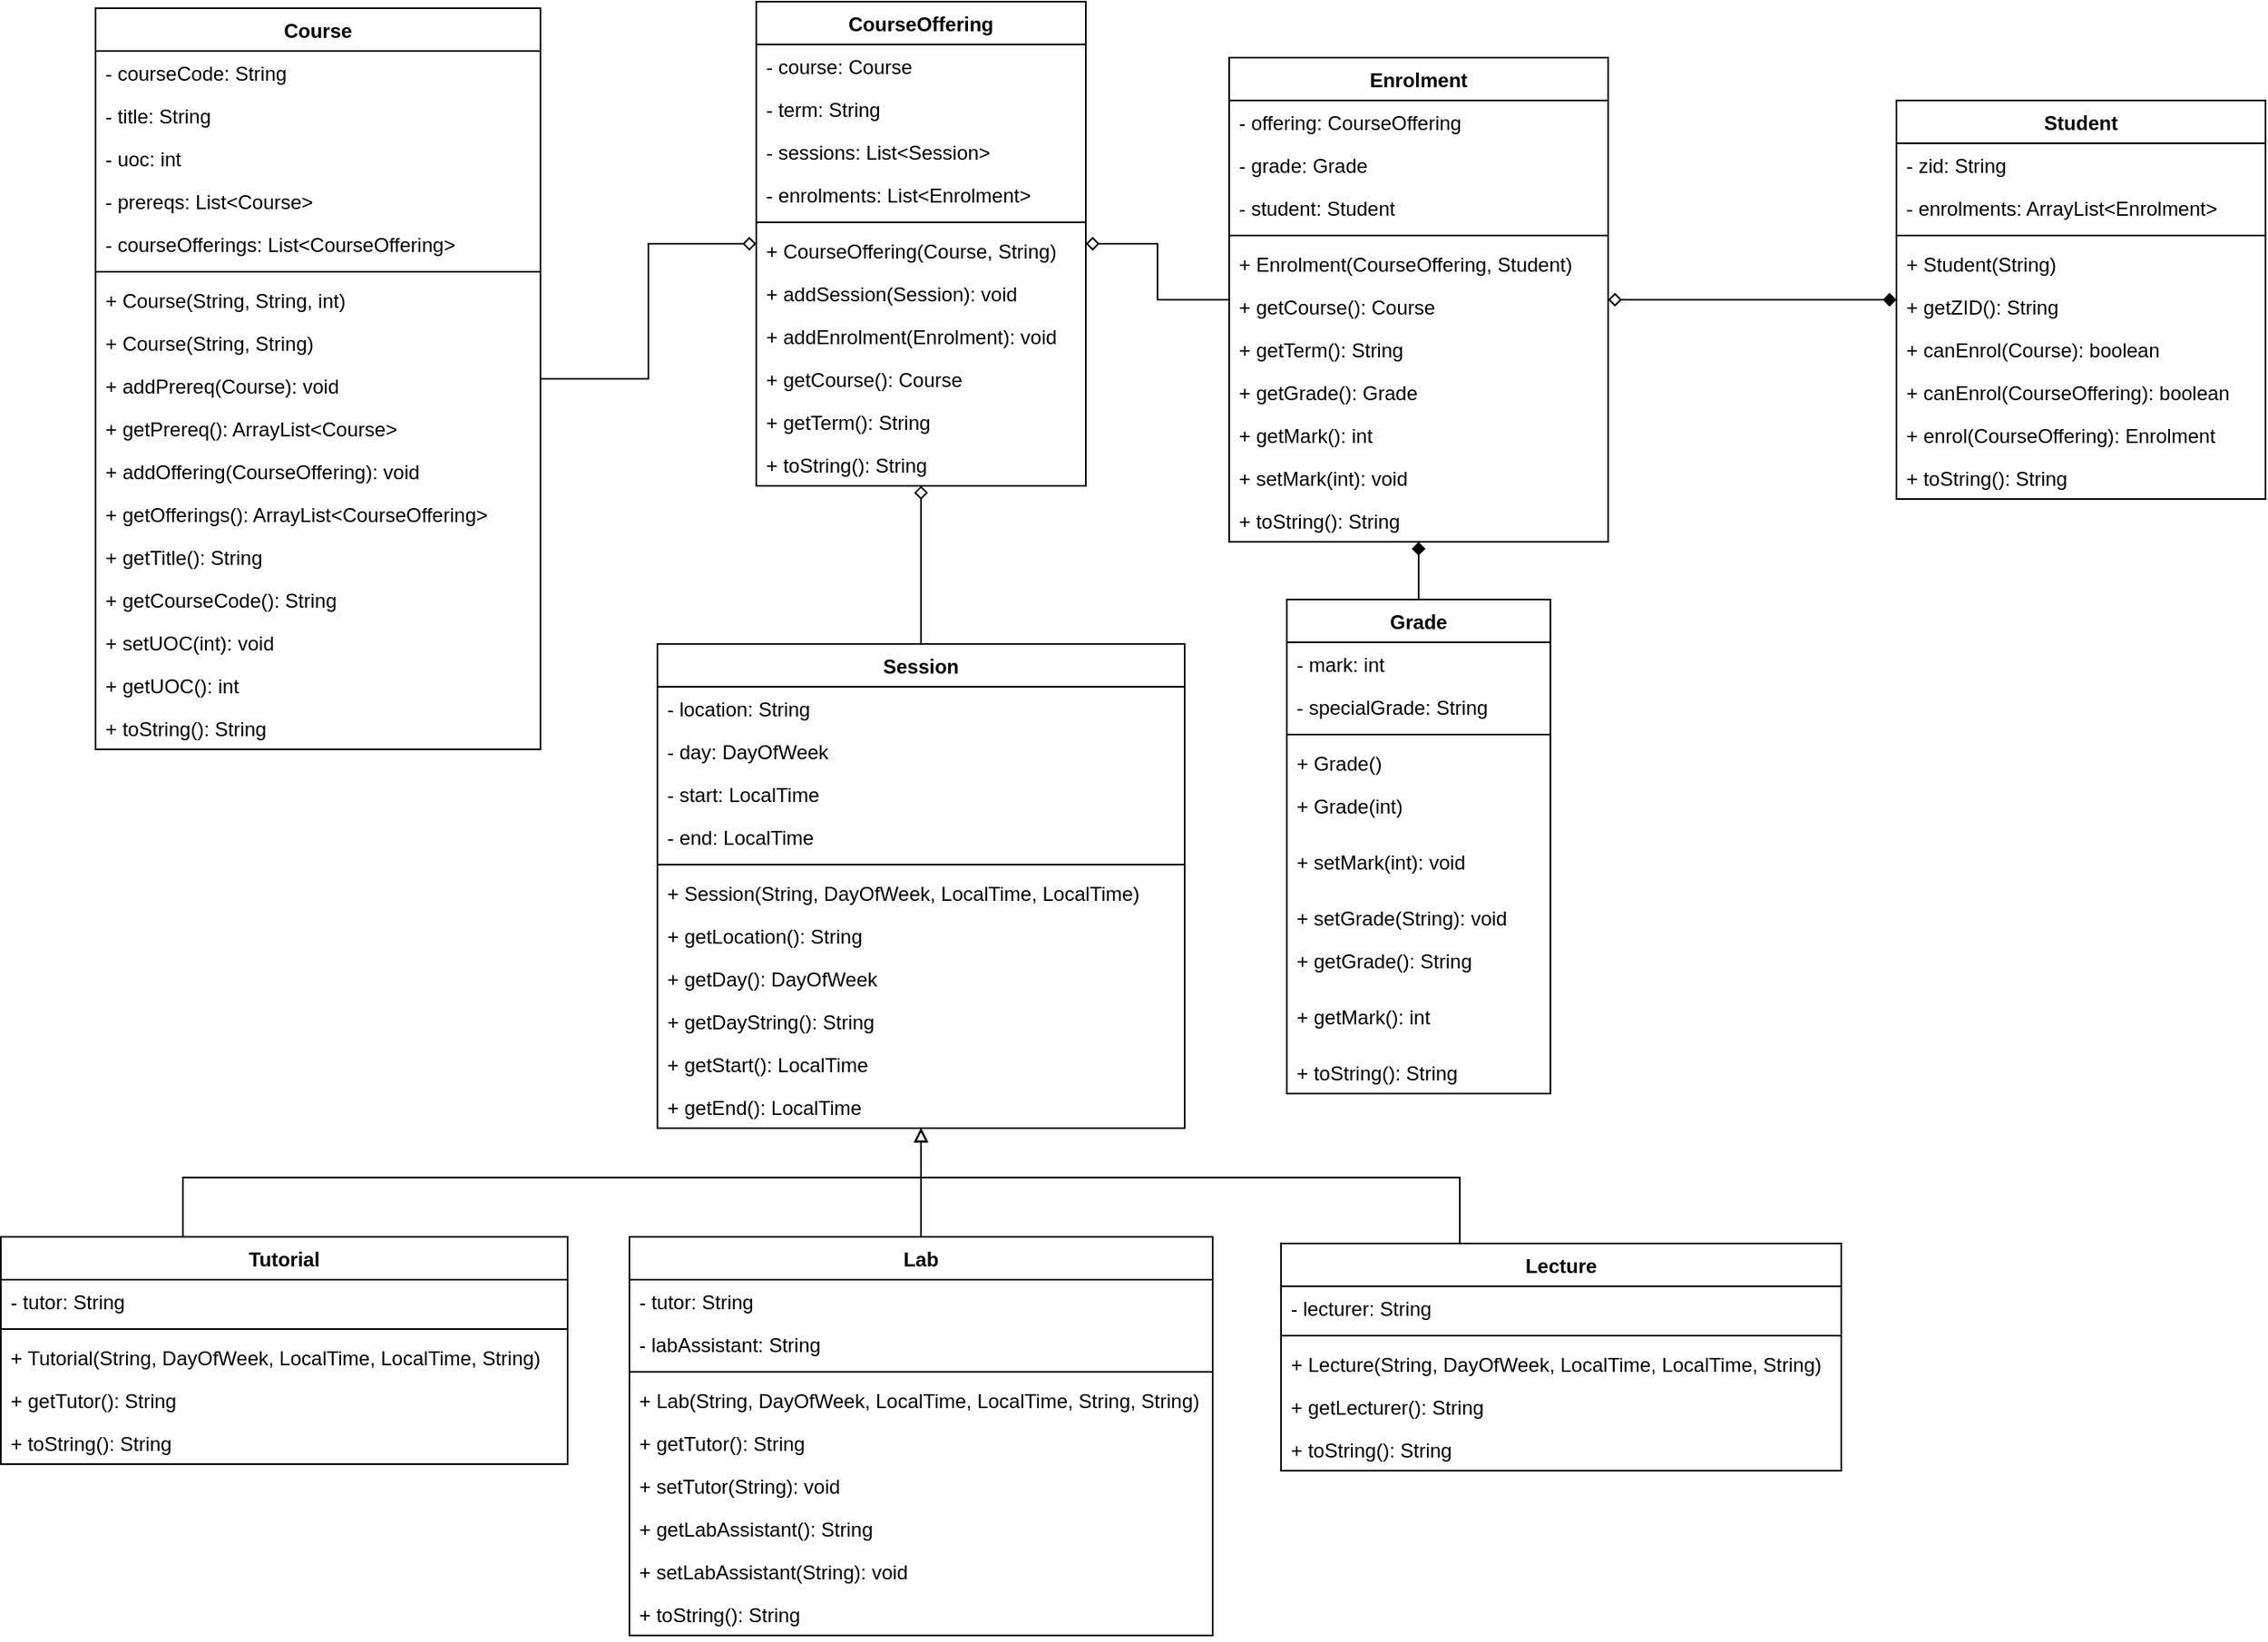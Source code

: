 <mxfile version="11.3.0" type="device" pages="1"><diagram id="wesrkCjV7UZdFA3AMeL6" name="Page-1"><mxGraphModel dx="2005" dy="566" grid="1" gridSize="10" guides="1" tooltips="1" connect="1" arrows="1" fold="1" page="1" pageScale="1" pageWidth="827" pageHeight="1169" math="0" shadow="0"><root><mxCell id="0"/><mxCell id="1" parent="0"/><mxCell id="UGr1rltm4yMdFOmD0yWb-163" style="edgeStyle=orthogonalEdgeStyle;rounded=0;orthogonalLoop=1;jettySize=auto;html=1;startArrow=none;startFill=0;endArrow=diamond;endFill=0;" edge="1" parent="1" source="UGr1rltm4yMdFOmD0yWb-1" target="UGr1rltm4yMdFOmD0yWb-5"><mxGeometry relative="1" as="geometry"/></mxCell><mxCell id="UGr1rltm4yMdFOmD0yWb-1" value="Course" style="swimlane;fontStyle=1;align=center;verticalAlign=top;childLayout=stackLayout;horizontal=1;startSize=26;horizontalStack=0;resizeParent=1;resizeParentMax=0;resizeLast=0;collapsible=1;marginBottom=0;" vertex="1" parent="1"><mxGeometry x="-1" y="40" width="270" height="450" as="geometry"/></mxCell><mxCell id="UGr1rltm4yMdFOmD0yWb-2" value="- courseCode: String" style="text;strokeColor=none;fillColor=none;align=left;verticalAlign=top;spacingLeft=4;spacingRight=4;overflow=hidden;rotatable=0;points=[[0,0.5],[1,0.5]];portConstraint=eastwest;" vertex="1" parent="UGr1rltm4yMdFOmD0yWb-1"><mxGeometry y="26" width="270" height="26" as="geometry"/></mxCell><mxCell id="UGr1rltm4yMdFOmD0yWb-49" value="- title: String" style="text;strokeColor=none;fillColor=none;align=left;verticalAlign=top;spacingLeft=4;spacingRight=4;overflow=hidden;rotatable=0;points=[[0,0.5],[1,0.5]];portConstraint=eastwest;" vertex="1" parent="UGr1rltm4yMdFOmD0yWb-1"><mxGeometry y="52" width="270" height="26" as="geometry"/></mxCell><mxCell id="UGr1rltm4yMdFOmD0yWb-48" value="- uoc: int" style="text;strokeColor=none;fillColor=none;align=left;verticalAlign=top;spacingLeft=4;spacingRight=4;overflow=hidden;rotatable=0;points=[[0,0.5],[1,0.5]];portConstraint=eastwest;" vertex="1" parent="UGr1rltm4yMdFOmD0yWb-1"><mxGeometry y="78" width="270" height="26" as="geometry"/></mxCell><mxCell id="UGr1rltm4yMdFOmD0yWb-45" value="- prereqs: List&lt;Course&gt;" style="text;strokeColor=none;fillColor=none;align=left;verticalAlign=top;spacingLeft=4;spacingRight=4;overflow=hidden;rotatable=0;points=[[0,0.5],[1,0.5]];portConstraint=eastwest;" vertex="1" parent="UGr1rltm4yMdFOmD0yWb-1"><mxGeometry y="104" width="270" height="26" as="geometry"/></mxCell><mxCell id="UGr1rltm4yMdFOmD0yWb-47" value="- courseOfferings: List&lt;CourseOffering&gt;" style="text;strokeColor=none;fillColor=none;align=left;verticalAlign=top;spacingLeft=4;spacingRight=4;overflow=hidden;rotatable=0;points=[[0,0.5],[1,0.5]];portConstraint=eastwest;" vertex="1" parent="UGr1rltm4yMdFOmD0yWb-1"><mxGeometry y="130" width="270" height="26" as="geometry"/></mxCell><mxCell id="UGr1rltm4yMdFOmD0yWb-3" value="" style="line;strokeWidth=1;fillColor=none;align=left;verticalAlign=middle;spacingTop=-1;spacingLeft=3;spacingRight=3;rotatable=0;labelPosition=right;points=[];portConstraint=eastwest;" vertex="1" parent="UGr1rltm4yMdFOmD0yWb-1"><mxGeometry y="156" width="270" height="8" as="geometry"/></mxCell><mxCell id="UGr1rltm4yMdFOmD0yWb-51" value="+ Course(String, String, int)" style="text;strokeColor=none;fillColor=none;align=left;verticalAlign=top;spacingLeft=4;spacingRight=4;overflow=hidden;rotatable=0;points=[[0,0.5],[1,0.5]];portConstraint=eastwest;" vertex="1" parent="UGr1rltm4yMdFOmD0yWb-1"><mxGeometry y="164" width="270" height="26" as="geometry"/></mxCell><mxCell id="UGr1rltm4yMdFOmD0yWb-94" value="+ Course(String, String)" style="text;strokeColor=none;fillColor=none;align=left;verticalAlign=top;spacingLeft=4;spacingRight=4;overflow=hidden;rotatable=0;points=[[0,0.5],[1,0.5]];portConstraint=eastwest;" vertex="1" parent="UGr1rltm4yMdFOmD0yWb-1"><mxGeometry y="190" width="270" height="26" as="geometry"/></mxCell><mxCell id="UGr1rltm4yMdFOmD0yWb-59" value="+ addPrereq(Course): void" style="text;strokeColor=none;fillColor=none;align=left;verticalAlign=top;spacingLeft=4;spacingRight=4;overflow=hidden;rotatable=0;points=[[0,0.5],[1,0.5]];portConstraint=eastwest;" vertex="1" parent="UGr1rltm4yMdFOmD0yWb-1"><mxGeometry y="216" width="270" height="26" as="geometry"/></mxCell><mxCell id="UGr1rltm4yMdFOmD0yWb-58" value="+ getPrereq(): ArrayList&lt;Course&gt;" style="text;strokeColor=none;fillColor=none;align=left;verticalAlign=top;spacingLeft=4;spacingRight=4;overflow=hidden;rotatable=0;points=[[0,0.5],[1,0.5]];portConstraint=eastwest;" vertex="1" parent="UGr1rltm4yMdFOmD0yWb-1"><mxGeometry y="242" width="270" height="26" as="geometry"/></mxCell><mxCell id="UGr1rltm4yMdFOmD0yWb-57" value="+ addOffering(CourseOffering): void" style="text;strokeColor=none;fillColor=none;align=left;verticalAlign=top;spacingLeft=4;spacingRight=4;overflow=hidden;rotatable=0;points=[[0,0.5],[1,0.5]];portConstraint=eastwest;" vertex="1" parent="UGr1rltm4yMdFOmD0yWb-1"><mxGeometry y="268" width="270" height="26" as="geometry"/></mxCell><mxCell id="UGr1rltm4yMdFOmD0yWb-56" value="+ getOfferings(): ArrayList&lt;CourseOffering&gt;" style="text;strokeColor=none;fillColor=none;align=left;verticalAlign=top;spacingLeft=4;spacingRight=4;overflow=hidden;rotatable=0;points=[[0,0.5],[1,0.5]];portConstraint=eastwest;" vertex="1" parent="UGr1rltm4yMdFOmD0yWb-1"><mxGeometry y="294" width="270" height="26" as="geometry"/></mxCell><mxCell id="UGr1rltm4yMdFOmD0yWb-55" value="+ getTitle(): String" style="text;strokeColor=none;fillColor=none;align=left;verticalAlign=top;spacingLeft=4;spacingRight=4;overflow=hidden;rotatable=0;points=[[0,0.5],[1,0.5]];portConstraint=eastwest;" vertex="1" parent="UGr1rltm4yMdFOmD0yWb-1"><mxGeometry y="320" width="270" height="26" as="geometry"/></mxCell><mxCell id="UGr1rltm4yMdFOmD0yWb-54" value="+ getCourseCode(): String" style="text;strokeColor=none;fillColor=none;align=left;verticalAlign=top;spacingLeft=4;spacingRight=4;overflow=hidden;rotatable=0;points=[[0,0.5],[1,0.5]];portConstraint=eastwest;" vertex="1" parent="UGr1rltm4yMdFOmD0yWb-1"><mxGeometry y="346" width="270" height="26" as="geometry"/></mxCell><mxCell id="UGr1rltm4yMdFOmD0yWb-53" value="+ setUOC(int): void" style="text;strokeColor=none;fillColor=none;align=left;verticalAlign=top;spacingLeft=4;spacingRight=4;overflow=hidden;rotatable=0;points=[[0,0.5],[1,0.5]];portConstraint=eastwest;" vertex="1" parent="UGr1rltm4yMdFOmD0yWb-1"><mxGeometry y="372" width="270" height="26" as="geometry"/></mxCell><mxCell id="UGr1rltm4yMdFOmD0yWb-52" value="+ getUOC(): int" style="text;strokeColor=none;fillColor=none;align=left;verticalAlign=top;spacingLeft=4;spacingRight=4;overflow=hidden;rotatable=0;points=[[0,0.5],[1,0.5]];portConstraint=eastwest;" vertex="1" parent="UGr1rltm4yMdFOmD0yWb-1"><mxGeometry y="398" width="270" height="26" as="geometry"/></mxCell><mxCell id="UGr1rltm4yMdFOmD0yWb-4" value="+ toString(): String" style="text;strokeColor=none;fillColor=none;align=left;verticalAlign=top;spacingLeft=4;spacingRight=4;overflow=hidden;rotatable=0;points=[[0,0.5],[1,0.5]];portConstraint=eastwest;" vertex="1" parent="UGr1rltm4yMdFOmD0yWb-1"><mxGeometry y="424" width="270" height="26" as="geometry"/></mxCell><mxCell id="UGr1rltm4yMdFOmD0yWb-5" value="CourseOffering" style="swimlane;fontStyle=1;align=center;verticalAlign=top;childLayout=stackLayout;horizontal=1;startSize=26;horizontalStack=0;resizeParent=1;resizeParentMax=0;resizeLast=0;collapsible=1;marginBottom=0;" vertex="1" parent="1"><mxGeometry x="400" y="36" width="200" height="294" as="geometry"/></mxCell><mxCell id="UGr1rltm4yMdFOmD0yWb-95" value="- course: Course" style="text;strokeColor=none;fillColor=none;align=left;verticalAlign=top;spacingLeft=4;spacingRight=4;overflow=hidden;rotatable=0;points=[[0,0.5],[1,0.5]];portConstraint=eastwest;" vertex="1" parent="UGr1rltm4yMdFOmD0yWb-5"><mxGeometry y="26" width="200" height="26" as="geometry"/></mxCell><mxCell id="UGr1rltm4yMdFOmD0yWb-96" value="- term: String" style="text;strokeColor=none;fillColor=none;align=left;verticalAlign=top;spacingLeft=4;spacingRight=4;overflow=hidden;rotatable=0;points=[[0,0.5],[1,0.5]];portConstraint=eastwest;" vertex="1" parent="UGr1rltm4yMdFOmD0yWb-5"><mxGeometry y="52" width="200" height="26" as="geometry"/></mxCell><mxCell id="UGr1rltm4yMdFOmD0yWb-97" value="- sessions: List&lt;Session&gt;" style="text;strokeColor=none;fillColor=none;align=left;verticalAlign=top;spacingLeft=4;spacingRight=4;overflow=hidden;rotatable=0;points=[[0,0.5],[1,0.5]];portConstraint=eastwest;" vertex="1" parent="UGr1rltm4yMdFOmD0yWb-5"><mxGeometry y="78" width="200" height="26" as="geometry"/></mxCell><mxCell id="UGr1rltm4yMdFOmD0yWb-6" value="- enrolments: List&lt;Enrolment&gt;" style="text;strokeColor=none;fillColor=none;align=left;verticalAlign=top;spacingLeft=4;spacingRight=4;overflow=hidden;rotatable=0;points=[[0,0.5],[1,0.5]];portConstraint=eastwest;" vertex="1" parent="UGr1rltm4yMdFOmD0yWb-5"><mxGeometry y="104" width="200" height="26" as="geometry"/></mxCell><mxCell id="UGr1rltm4yMdFOmD0yWb-7" value="" style="line;strokeWidth=1;fillColor=none;align=left;verticalAlign=middle;spacingTop=-1;spacingLeft=3;spacingRight=3;rotatable=0;labelPosition=right;points=[];portConstraint=eastwest;" vertex="1" parent="UGr1rltm4yMdFOmD0yWb-5"><mxGeometry y="130" width="200" height="8" as="geometry"/></mxCell><mxCell id="UGr1rltm4yMdFOmD0yWb-98" value="+ CourseOffering(Course, String)" style="text;strokeColor=none;fillColor=none;align=left;verticalAlign=top;spacingLeft=4;spacingRight=4;overflow=hidden;rotatable=0;points=[[0,0.5],[1,0.5]];portConstraint=eastwest;" vertex="1" parent="UGr1rltm4yMdFOmD0yWb-5"><mxGeometry y="138" width="200" height="26" as="geometry"/></mxCell><mxCell id="UGr1rltm4yMdFOmD0yWb-102" value="+ addSession(Session): void" style="text;strokeColor=none;fillColor=none;align=left;verticalAlign=top;spacingLeft=4;spacingRight=4;overflow=hidden;rotatable=0;points=[[0,0.5],[1,0.5]];portConstraint=eastwest;" vertex="1" parent="UGr1rltm4yMdFOmD0yWb-5"><mxGeometry y="164" width="200" height="26" as="geometry"/></mxCell><mxCell id="UGr1rltm4yMdFOmD0yWb-101" value="+ addEnrolment(Enrolment): void" style="text;strokeColor=none;fillColor=none;align=left;verticalAlign=top;spacingLeft=4;spacingRight=4;overflow=hidden;rotatable=0;points=[[0,0.5],[1,0.5]];portConstraint=eastwest;" vertex="1" parent="UGr1rltm4yMdFOmD0yWb-5"><mxGeometry y="190" width="200" height="26" as="geometry"/></mxCell><mxCell id="UGr1rltm4yMdFOmD0yWb-100" value="+ getCourse(): Course" style="text;strokeColor=none;fillColor=none;align=left;verticalAlign=top;spacingLeft=4;spacingRight=4;overflow=hidden;rotatable=0;points=[[0,0.5],[1,0.5]];portConstraint=eastwest;" vertex="1" parent="UGr1rltm4yMdFOmD0yWb-5"><mxGeometry y="216" width="200" height="26" as="geometry"/></mxCell><mxCell id="UGr1rltm4yMdFOmD0yWb-99" value="+ getTerm(): String" style="text;strokeColor=none;fillColor=none;align=left;verticalAlign=top;spacingLeft=4;spacingRight=4;overflow=hidden;rotatable=0;points=[[0,0.5],[1,0.5]];portConstraint=eastwest;" vertex="1" parent="UGr1rltm4yMdFOmD0yWb-5"><mxGeometry y="242" width="200" height="26" as="geometry"/></mxCell><mxCell id="UGr1rltm4yMdFOmD0yWb-8" value="+ toString(): String" style="text;strokeColor=none;fillColor=none;align=left;verticalAlign=top;spacingLeft=4;spacingRight=4;overflow=hidden;rotatable=0;points=[[0,0.5],[1,0.5]];portConstraint=eastwest;" vertex="1" parent="UGr1rltm4yMdFOmD0yWb-5"><mxGeometry y="268" width="200" height="26" as="geometry"/></mxCell><mxCell id="UGr1rltm4yMdFOmD0yWb-161" style="edgeStyle=orthogonalEdgeStyle;rounded=0;orthogonalLoop=1;jettySize=auto;html=1;endArrow=diamond;endFill=0;" edge="1" parent="1" source="UGr1rltm4yMdFOmD0yWb-9" target="UGr1rltm4yMdFOmD0yWb-5"><mxGeometry relative="1" as="geometry"/></mxCell><mxCell id="UGr1rltm4yMdFOmD0yWb-9" value="Enrolment" style="swimlane;fontStyle=1;align=center;verticalAlign=top;childLayout=stackLayout;horizontal=1;startSize=26;horizontalStack=0;resizeParent=1;resizeParentMax=0;resizeLast=0;collapsible=1;marginBottom=0;" vertex="1" parent="1"><mxGeometry x="687" y="70" width="230" height="294" as="geometry"/></mxCell><mxCell id="UGr1rltm4yMdFOmD0yWb-103" value="- offering: CourseOffering" style="text;strokeColor=none;fillColor=none;align=left;verticalAlign=top;spacingLeft=4;spacingRight=4;overflow=hidden;rotatable=0;points=[[0,0.5],[1,0.5]];portConstraint=eastwest;" vertex="1" parent="UGr1rltm4yMdFOmD0yWb-9"><mxGeometry y="26" width="230" height="26" as="geometry"/></mxCell><mxCell id="UGr1rltm4yMdFOmD0yWb-10" value="- grade: Grade" style="text;strokeColor=none;fillColor=none;align=left;verticalAlign=top;spacingLeft=4;spacingRight=4;overflow=hidden;rotatable=0;points=[[0,0.5],[1,0.5]];portConstraint=eastwest;" vertex="1" parent="UGr1rltm4yMdFOmD0yWb-9"><mxGeometry y="52" width="230" height="26" as="geometry"/></mxCell><mxCell id="UGr1rltm4yMdFOmD0yWb-104" value="- student: Student" style="text;strokeColor=none;fillColor=none;align=left;verticalAlign=top;spacingLeft=4;spacingRight=4;overflow=hidden;rotatable=0;points=[[0,0.5],[1,0.5]];portConstraint=eastwest;" vertex="1" parent="UGr1rltm4yMdFOmD0yWb-9"><mxGeometry y="78" width="230" height="26" as="geometry"/></mxCell><mxCell id="UGr1rltm4yMdFOmD0yWb-11" value="" style="line;strokeWidth=1;fillColor=none;align=left;verticalAlign=middle;spacingTop=-1;spacingLeft=3;spacingRight=3;rotatable=0;labelPosition=right;points=[];portConstraint=eastwest;" vertex="1" parent="UGr1rltm4yMdFOmD0yWb-9"><mxGeometry y="104" width="230" height="8" as="geometry"/></mxCell><mxCell id="UGr1rltm4yMdFOmD0yWb-12" value="+ Enrolment(CourseOffering, Student)" style="text;strokeColor=none;fillColor=none;align=left;verticalAlign=top;spacingLeft=4;spacingRight=4;overflow=hidden;rotatable=0;points=[[0,0.5],[1,0.5]];portConstraint=eastwest;" vertex="1" parent="UGr1rltm4yMdFOmD0yWb-9"><mxGeometry y="112" width="230" height="26" as="geometry"/></mxCell><mxCell id="UGr1rltm4yMdFOmD0yWb-107" value="+ getCourse(): Course" style="text;strokeColor=none;fillColor=none;align=left;verticalAlign=top;spacingLeft=4;spacingRight=4;overflow=hidden;rotatable=0;points=[[0,0.5],[1,0.5]];portConstraint=eastwest;" vertex="1" parent="UGr1rltm4yMdFOmD0yWb-9"><mxGeometry y="138" width="230" height="26" as="geometry"/></mxCell><mxCell id="UGr1rltm4yMdFOmD0yWb-111" value="+ getTerm(): String" style="text;strokeColor=none;fillColor=none;align=left;verticalAlign=top;spacingLeft=4;spacingRight=4;overflow=hidden;rotatable=0;points=[[0,0.5],[1,0.5]];portConstraint=eastwest;" vertex="1" parent="UGr1rltm4yMdFOmD0yWb-9"><mxGeometry y="164" width="230" height="26" as="geometry"/></mxCell><mxCell id="UGr1rltm4yMdFOmD0yWb-110" value="+ getGrade(): Grade" style="text;strokeColor=none;fillColor=none;align=left;verticalAlign=top;spacingLeft=4;spacingRight=4;overflow=hidden;rotatable=0;points=[[0,0.5],[1,0.5]];portConstraint=eastwest;" vertex="1" parent="UGr1rltm4yMdFOmD0yWb-9"><mxGeometry y="190" width="230" height="26" as="geometry"/></mxCell><mxCell id="UGr1rltm4yMdFOmD0yWb-109" value="+ getMark(): int" style="text;strokeColor=none;fillColor=none;align=left;verticalAlign=top;spacingLeft=4;spacingRight=4;overflow=hidden;rotatable=0;points=[[0,0.5],[1,0.5]];portConstraint=eastwest;" vertex="1" parent="UGr1rltm4yMdFOmD0yWb-9"><mxGeometry y="216" width="230" height="26" as="geometry"/></mxCell><mxCell id="UGr1rltm4yMdFOmD0yWb-108" value="+ setMark(int): void" style="text;strokeColor=none;fillColor=none;align=left;verticalAlign=top;spacingLeft=4;spacingRight=4;overflow=hidden;rotatable=0;points=[[0,0.5],[1,0.5]];portConstraint=eastwest;" vertex="1" parent="UGr1rltm4yMdFOmD0yWb-9"><mxGeometry y="242" width="230" height="26" as="geometry"/></mxCell><mxCell id="UGr1rltm4yMdFOmD0yWb-106" value="+ toString(): String" style="text;strokeColor=none;fillColor=none;align=left;verticalAlign=top;spacingLeft=4;spacingRight=4;overflow=hidden;rotatable=0;points=[[0,0.5],[1,0.5]];portConstraint=eastwest;" vertex="1" parent="UGr1rltm4yMdFOmD0yWb-9"><mxGeometry y="268" width="230" height="26" as="geometry"/></mxCell><mxCell id="UGr1rltm4yMdFOmD0yWb-165" style="edgeStyle=orthogonalEdgeStyle;rounded=0;orthogonalLoop=1;jettySize=auto;html=1;startArrow=none;startFill=0;endArrow=diamond;endFill=1;" edge="1" parent="1" source="UGr1rltm4yMdFOmD0yWb-13" target="UGr1rltm4yMdFOmD0yWb-9"><mxGeometry relative="1" as="geometry"/></mxCell><mxCell id="UGr1rltm4yMdFOmD0yWb-13" value="Grade" style="swimlane;fontStyle=1;align=center;verticalAlign=top;childLayout=stackLayout;horizontal=1;startSize=26;horizontalStack=0;resizeParent=1;resizeParentMax=0;resizeLast=0;collapsible=1;marginBottom=0;" vertex="1" parent="1"><mxGeometry x="722" y="399" width="160" height="300" as="geometry"/></mxCell><mxCell id="UGr1rltm4yMdFOmD0yWb-112" value="- mark: int" style="text;strokeColor=none;fillColor=none;align=left;verticalAlign=top;spacingLeft=4;spacingRight=4;overflow=hidden;rotatable=0;points=[[0,0.5],[1,0.5]];portConstraint=eastwest;" vertex="1" parent="UGr1rltm4yMdFOmD0yWb-13"><mxGeometry y="26" width="160" height="26" as="geometry"/></mxCell><mxCell id="UGr1rltm4yMdFOmD0yWb-14" value="- specialGrade: String" style="text;strokeColor=none;fillColor=none;align=left;verticalAlign=top;spacingLeft=4;spacingRight=4;overflow=hidden;rotatable=0;points=[[0,0.5],[1,0.5]];portConstraint=eastwest;" vertex="1" parent="UGr1rltm4yMdFOmD0yWb-13"><mxGeometry y="52" width="160" height="26" as="geometry"/></mxCell><mxCell id="UGr1rltm4yMdFOmD0yWb-15" value="" style="line;strokeWidth=1;fillColor=none;align=left;verticalAlign=middle;spacingTop=-1;spacingLeft=3;spacingRight=3;rotatable=0;labelPosition=right;points=[];portConstraint=eastwest;" vertex="1" parent="UGr1rltm4yMdFOmD0yWb-13"><mxGeometry y="78" width="160" height="8" as="geometry"/></mxCell><mxCell id="UGr1rltm4yMdFOmD0yWb-113" value="+ Grade()" style="text;strokeColor=none;fillColor=none;align=left;verticalAlign=top;spacingLeft=4;spacingRight=4;overflow=hidden;rotatable=0;points=[[0,0.5],[1,0.5]];portConstraint=eastwest;" vertex="1" parent="UGr1rltm4yMdFOmD0yWb-13"><mxGeometry y="86" width="160" height="26" as="geometry"/></mxCell><mxCell id="UGr1rltm4yMdFOmD0yWb-118" value="+ Grade(int)" style="text;strokeColor=none;fillColor=none;align=left;verticalAlign=top;spacingLeft=4;spacingRight=4;overflow=hidden;rotatable=0;points=[[0,0.5],[1,0.5]];portConstraint=eastwest;" vertex="1" parent="UGr1rltm4yMdFOmD0yWb-13"><mxGeometry y="112" width="160" height="34" as="geometry"/></mxCell><mxCell id="UGr1rltm4yMdFOmD0yWb-116" value="+ setMark(int): void" style="text;strokeColor=none;fillColor=none;align=left;verticalAlign=top;spacingLeft=4;spacingRight=4;overflow=hidden;rotatable=0;points=[[0,0.5],[1,0.5]];portConstraint=eastwest;" vertex="1" parent="UGr1rltm4yMdFOmD0yWb-13"><mxGeometry y="146" width="160" height="34" as="geometry"/></mxCell><mxCell id="UGr1rltm4yMdFOmD0yWb-117" value="+ setGrade(String): void" style="text;strokeColor=none;fillColor=none;align=left;verticalAlign=top;spacingLeft=4;spacingRight=4;overflow=hidden;rotatable=0;points=[[0,0.5],[1,0.5]];portConstraint=eastwest;" vertex="1" parent="UGr1rltm4yMdFOmD0yWb-13"><mxGeometry y="180" width="160" height="26" as="geometry"/></mxCell><mxCell id="UGr1rltm4yMdFOmD0yWb-115" value="+ getGrade(): String" style="text;strokeColor=none;fillColor=none;align=left;verticalAlign=top;spacingLeft=4;spacingRight=4;overflow=hidden;rotatable=0;points=[[0,0.5],[1,0.5]];portConstraint=eastwest;" vertex="1" parent="UGr1rltm4yMdFOmD0yWb-13"><mxGeometry y="206" width="160" height="34" as="geometry"/></mxCell><mxCell id="UGr1rltm4yMdFOmD0yWb-114" value="+ getMark(): int" style="text;strokeColor=none;fillColor=none;align=left;verticalAlign=top;spacingLeft=4;spacingRight=4;overflow=hidden;rotatable=0;points=[[0,0.5],[1,0.5]];portConstraint=eastwest;" vertex="1" parent="UGr1rltm4yMdFOmD0yWb-13"><mxGeometry y="240" width="160" height="34" as="geometry"/></mxCell><mxCell id="UGr1rltm4yMdFOmD0yWb-16" value="+ toString(): String" style="text;strokeColor=none;fillColor=none;align=left;verticalAlign=top;spacingLeft=4;spacingRight=4;overflow=hidden;rotatable=0;points=[[0,0.5],[1,0.5]];portConstraint=eastwest;" vertex="1" parent="UGr1rltm4yMdFOmD0yWb-13"><mxGeometry y="274" width="160" height="26" as="geometry"/></mxCell><mxCell id="UGr1rltm4yMdFOmD0yWb-144" style="edgeStyle=orthogonalEdgeStyle;rounded=0;orthogonalLoop=1;jettySize=auto;html=1;endArrow=block;endFill=0;" edge="1" parent="1" source="UGr1rltm4yMdFOmD0yWb-17" target="UGr1rltm4yMdFOmD0yWb-25"><mxGeometry relative="1" as="geometry"/></mxCell><mxCell id="UGr1rltm4yMdFOmD0yWb-17" value="Lab" style="swimlane;fontStyle=1;align=center;verticalAlign=top;childLayout=stackLayout;horizontal=1;startSize=26;horizontalStack=0;resizeParent=1;resizeParentMax=0;resizeLast=0;collapsible=1;marginBottom=0;" vertex="1" parent="1"><mxGeometry x="323" y="786" width="354" height="242" as="geometry"/></mxCell><mxCell id="UGr1rltm4yMdFOmD0yWb-18" value="- tutor: String" style="text;strokeColor=none;fillColor=none;align=left;verticalAlign=top;spacingLeft=4;spacingRight=4;overflow=hidden;rotatable=0;points=[[0,0.5],[1,0.5]];portConstraint=eastwest;" vertex="1" parent="UGr1rltm4yMdFOmD0yWb-17"><mxGeometry y="26" width="354" height="26" as="geometry"/></mxCell><mxCell id="UGr1rltm4yMdFOmD0yWb-119" value="- labAssistant: String" style="text;strokeColor=none;fillColor=none;align=left;verticalAlign=top;spacingLeft=4;spacingRight=4;overflow=hidden;rotatable=0;points=[[0,0.5],[1,0.5]];portConstraint=eastwest;" vertex="1" parent="UGr1rltm4yMdFOmD0yWb-17"><mxGeometry y="52" width="354" height="26" as="geometry"/></mxCell><mxCell id="UGr1rltm4yMdFOmD0yWb-19" value="" style="line;strokeWidth=1;fillColor=none;align=left;verticalAlign=middle;spacingTop=-1;spacingLeft=3;spacingRight=3;rotatable=0;labelPosition=right;points=[];portConstraint=eastwest;" vertex="1" parent="UGr1rltm4yMdFOmD0yWb-17"><mxGeometry y="78" width="354" height="8" as="geometry"/></mxCell><mxCell id="UGr1rltm4yMdFOmD0yWb-20" value="+ Lab(String, DayOfWeek, LocalTime, LocalTime, String, String)" style="text;strokeColor=none;fillColor=none;align=left;verticalAlign=top;spacingLeft=4;spacingRight=4;overflow=hidden;rotatable=0;points=[[0,0.5],[1,0.5]];portConstraint=eastwest;" vertex="1" parent="UGr1rltm4yMdFOmD0yWb-17"><mxGeometry y="86" width="354" height="26" as="geometry"/></mxCell><mxCell id="UGr1rltm4yMdFOmD0yWb-124" value="+ getTutor(): String" style="text;strokeColor=none;fillColor=none;align=left;verticalAlign=top;spacingLeft=4;spacingRight=4;overflow=hidden;rotatable=0;points=[[0,0.5],[1,0.5]];portConstraint=eastwest;" vertex="1" parent="UGr1rltm4yMdFOmD0yWb-17"><mxGeometry y="112" width="354" height="26" as="geometry"/></mxCell><mxCell id="UGr1rltm4yMdFOmD0yWb-123" value="+ setTutor(String): void" style="text;strokeColor=none;fillColor=none;align=left;verticalAlign=top;spacingLeft=4;spacingRight=4;overflow=hidden;rotatable=0;points=[[0,0.5],[1,0.5]];portConstraint=eastwest;" vertex="1" parent="UGr1rltm4yMdFOmD0yWb-17"><mxGeometry y="138" width="354" height="26" as="geometry"/></mxCell><mxCell id="UGr1rltm4yMdFOmD0yWb-122" value="+ getLabAssistant(): String" style="text;strokeColor=none;fillColor=none;align=left;verticalAlign=top;spacingLeft=4;spacingRight=4;overflow=hidden;rotatable=0;points=[[0,0.5],[1,0.5]];portConstraint=eastwest;" vertex="1" parent="UGr1rltm4yMdFOmD0yWb-17"><mxGeometry y="164" width="354" height="26" as="geometry"/></mxCell><mxCell id="UGr1rltm4yMdFOmD0yWb-121" value="+ setLabAssistant(String): void" style="text;strokeColor=none;fillColor=none;align=left;verticalAlign=top;spacingLeft=4;spacingRight=4;overflow=hidden;rotatable=0;points=[[0,0.5],[1,0.5]];portConstraint=eastwest;" vertex="1" parent="UGr1rltm4yMdFOmD0yWb-17"><mxGeometry y="190" width="354" height="26" as="geometry"/></mxCell><mxCell id="UGr1rltm4yMdFOmD0yWb-120" value="+ toString(): String" style="text;strokeColor=none;fillColor=none;align=left;verticalAlign=top;spacingLeft=4;spacingRight=4;overflow=hidden;rotatable=0;points=[[0,0.5],[1,0.5]];portConstraint=eastwest;" vertex="1" parent="UGr1rltm4yMdFOmD0yWb-17"><mxGeometry y="216" width="354" height="26" as="geometry"/></mxCell><mxCell id="UGr1rltm4yMdFOmD0yWb-146" style="edgeStyle=orthogonalEdgeStyle;rounded=0;orthogonalLoop=1;jettySize=auto;html=1;endArrow=block;endFill=0;" edge="1" parent="1" source="UGr1rltm4yMdFOmD0yWb-21" target="UGr1rltm4yMdFOmD0yWb-25"><mxGeometry relative="1" as="geometry"><Array as="points"><mxPoint x="827" y="750"/><mxPoint x="500" y="750"/></Array></mxGeometry></mxCell><mxCell id="UGr1rltm4yMdFOmD0yWb-21" value="Lecture" style="swimlane;fontStyle=1;align=center;verticalAlign=top;childLayout=stackLayout;horizontal=1;startSize=26;horizontalStack=0;resizeParent=1;resizeParentMax=0;resizeLast=0;collapsible=1;marginBottom=0;" vertex="1" parent="1"><mxGeometry x="718.5" y="790" width="340" height="138" as="geometry"/></mxCell><mxCell id="UGr1rltm4yMdFOmD0yWb-22" value="- lecturer: String" style="text;strokeColor=none;fillColor=none;align=left;verticalAlign=top;spacingLeft=4;spacingRight=4;overflow=hidden;rotatable=0;points=[[0,0.5],[1,0.5]];portConstraint=eastwest;" vertex="1" parent="UGr1rltm4yMdFOmD0yWb-21"><mxGeometry y="26" width="340" height="26" as="geometry"/></mxCell><mxCell id="UGr1rltm4yMdFOmD0yWb-23" value="" style="line;strokeWidth=1;fillColor=none;align=left;verticalAlign=middle;spacingTop=-1;spacingLeft=3;spacingRight=3;rotatable=0;labelPosition=right;points=[];portConstraint=eastwest;" vertex="1" parent="UGr1rltm4yMdFOmD0yWb-21"><mxGeometry y="52" width="340" height="8" as="geometry"/></mxCell><mxCell id="UGr1rltm4yMdFOmD0yWb-126" value="+ Lecture(String, DayOfWeek, LocalTime, LocalTime, String)" style="text;strokeColor=none;fillColor=none;align=left;verticalAlign=top;spacingLeft=4;spacingRight=4;overflow=hidden;rotatable=0;points=[[0,0.5],[1,0.5]];portConstraint=eastwest;" vertex="1" parent="UGr1rltm4yMdFOmD0yWb-21"><mxGeometry y="60" width="340" height="26" as="geometry"/></mxCell><mxCell id="UGr1rltm4yMdFOmD0yWb-24" value="+ getLecturer(): String" style="text;strokeColor=none;fillColor=none;align=left;verticalAlign=top;spacingLeft=4;spacingRight=4;overflow=hidden;rotatable=0;points=[[0,0.5],[1,0.5]];portConstraint=eastwest;" vertex="1" parent="UGr1rltm4yMdFOmD0yWb-21"><mxGeometry y="86" width="340" height="26" as="geometry"/></mxCell><mxCell id="UGr1rltm4yMdFOmD0yWb-125" value="+ toString(): String" style="text;strokeColor=none;fillColor=none;align=left;verticalAlign=top;spacingLeft=4;spacingRight=4;overflow=hidden;rotatable=0;points=[[0,0.5],[1,0.5]];portConstraint=eastwest;" vertex="1" parent="UGr1rltm4yMdFOmD0yWb-21"><mxGeometry y="112" width="340" height="26" as="geometry"/></mxCell><mxCell id="UGr1rltm4yMdFOmD0yWb-164" style="edgeStyle=orthogonalEdgeStyle;rounded=0;orthogonalLoop=1;jettySize=auto;html=1;startArrow=none;startFill=0;endArrow=diamond;endFill=0;" edge="1" parent="1" source="UGr1rltm4yMdFOmD0yWb-25" target="UGr1rltm4yMdFOmD0yWb-5"><mxGeometry relative="1" as="geometry"/></mxCell><mxCell id="UGr1rltm4yMdFOmD0yWb-25" value="Session" style="swimlane;fontStyle=1;align=center;verticalAlign=top;childLayout=stackLayout;horizontal=1;startSize=26;horizontalStack=0;resizeParent=1;resizeParentMax=0;resizeLast=0;collapsible=1;marginBottom=0;" vertex="1" parent="1"><mxGeometry x="340" y="426" width="320" height="294" as="geometry"/></mxCell><mxCell id="UGr1rltm4yMdFOmD0yWb-26" value="- location: String" style="text;strokeColor=none;fillColor=none;align=left;verticalAlign=top;spacingLeft=4;spacingRight=4;overflow=hidden;rotatable=0;points=[[0,0.5],[1,0.5]];portConstraint=eastwest;" vertex="1" parent="UGr1rltm4yMdFOmD0yWb-25"><mxGeometry y="26" width="320" height="26" as="geometry"/></mxCell><mxCell id="UGr1rltm4yMdFOmD0yWb-129" value="- day: DayOfWeek" style="text;strokeColor=none;fillColor=none;align=left;verticalAlign=top;spacingLeft=4;spacingRight=4;overflow=hidden;rotatable=0;points=[[0,0.5],[1,0.5]];portConstraint=eastwest;" vertex="1" parent="UGr1rltm4yMdFOmD0yWb-25"><mxGeometry y="52" width="320" height="26" as="geometry"/></mxCell><mxCell id="UGr1rltm4yMdFOmD0yWb-128" value="- start: LocalTime" style="text;strokeColor=none;fillColor=none;align=left;verticalAlign=top;spacingLeft=4;spacingRight=4;overflow=hidden;rotatable=0;points=[[0,0.5],[1,0.5]];portConstraint=eastwest;" vertex="1" parent="UGr1rltm4yMdFOmD0yWb-25"><mxGeometry y="78" width="320" height="26" as="geometry"/></mxCell><mxCell id="UGr1rltm4yMdFOmD0yWb-127" value="- end: LocalTime" style="text;strokeColor=none;fillColor=none;align=left;verticalAlign=top;spacingLeft=4;spacingRight=4;overflow=hidden;rotatable=0;points=[[0,0.5],[1,0.5]];portConstraint=eastwest;" vertex="1" parent="UGr1rltm4yMdFOmD0yWb-25"><mxGeometry y="104" width="320" height="26" as="geometry"/></mxCell><mxCell id="UGr1rltm4yMdFOmD0yWb-27" value="" style="line;strokeWidth=1;fillColor=none;align=left;verticalAlign=middle;spacingTop=-1;spacingLeft=3;spacingRight=3;rotatable=0;labelPosition=right;points=[];portConstraint=eastwest;" vertex="1" parent="UGr1rltm4yMdFOmD0yWb-25"><mxGeometry y="130" width="320" height="8" as="geometry"/></mxCell><mxCell id="UGr1rltm4yMdFOmD0yWb-130" value="+ Session(String, DayOfWeek, LocalTime, LocalTime)" style="text;strokeColor=none;fillColor=none;align=left;verticalAlign=top;spacingLeft=4;spacingRight=4;overflow=hidden;rotatable=0;points=[[0,0.5],[1,0.5]];portConstraint=eastwest;" vertex="1" parent="UGr1rltm4yMdFOmD0yWb-25"><mxGeometry y="138" width="320" height="26" as="geometry"/></mxCell><mxCell id="UGr1rltm4yMdFOmD0yWb-134" value="+ getLocation(): String" style="text;strokeColor=none;fillColor=none;align=left;verticalAlign=top;spacingLeft=4;spacingRight=4;overflow=hidden;rotatable=0;points=[[0,0.5],[1,0.5]];portConstraint=eastwest;" vertex="1" parent="UGr1rltm4yMdFOmD0yWb-25"><mxGeometry y="164" width="320" height="26" as="geometry"/></mxCell><mxCell id="UGr1rltm4yMdFOmD0yWb-133" value="+ getDay(): DayOfWeek" style="text;strokeColor=none;fillColor=none;align=left;verticalAlign=top;spacingLeft=4;spacingRight=4;overflow=hidden;rotatable=0;points=[[0,0.5],[1,0.5]];portConstraint=eastwest;" vertex="1" parent="UGr1rltm4yMdFOmD0yWb-25"><mxGeometry y="190" width="320" height="26" as="geometry"/></mxCell><mxCell id="UGr1rltm4yMdFOmD0yWb-132" value="+ getDayString(): String" style="text;strokeColor=none;fillColor=none;align=left;verticalAlign=top;spacingLeft=4;spacingRight=4;overflow=hidden;rotatable=0;points=[[0,0.5],[1,0.5]];portConstraint=eastwest;" vertex="1" parent="UGr1rltm4yMdFOmD0yWb-25"><mxGeometry y="216" width="320" height="26" as="geometry"/></mxCell><mxCell id="UGr1rltm4yMdFOmD0yWb-131" value="+ getStart(): LocalTime" style="text;strokeColor=none;fillColor=none;align=left;verticalAlign=top;spacingLeft=4;spacingRight=4;overflow=hidden;rotatable=0;points=[[0,0.5],[1,0.5]];portConstraint=eastwest;" vertex="1" parent="UGr1rltm4yMdFOmD0yWb-25"><mxGeometry y="242" width="320" height="26" as="geometry"/></mxCell><mxCell id="UGr1rltm4yMdFOmD0yWb-28" value="+ getEnd(): LocalTime" style="text;strokeColor=none;fillColor=none;align=left;verticalAlign=top;spacingLeft=4;spacingRight=4;overflow=hidden;rotatable=0;points=[[0,0.5],[1,0.5]];portConstraint=eastwest;" vertex="1" parent="UGr1rltm4yMdFOmD0yWb-25"><mxGeometry y="268" width="320" height="26" as="geometry"/></mxCell><mxCell id="UGr1rltm4yMdFOmD0yWb-160" style="edgeStyle=orthogonalEdgeStyle;rounded=0;orthogonalLoop=1;jettySize=auto;html=1;endArrow=diamond;endFill=0;startArrow=diamond;startFill=1;" edge="1" parent="1" source="UGr1rltm4yMdFOmD0yWb-29" target="UGr1rltm4yMdFOmD0yWb-9"><mxGeometry relative="1" as="geometry"/></mxCell><mxCell id="UGr1rltm4yMdFOmD0yWb-29" value="Student" style="swimlane;fontStyle=1;align=center;verticalAlign=top;childLayout=stackLayout;horizontal=1;startSize=26;horizontalStack=0;resizeParent=1;resizeParentMax=0;resizeLast=0;collapsible=1;marginBottom=0;" vertex="1" parent="1"><mxGeometry x="1092" y="96" width="224" height="242" as="geometry"/></mxCell><mxCell id="UGr1rltm4yMdFOmD0yWb-135" value="- zid: String" style="text;strokeColor=none;fillColor=none;align=left;verticalAlign=top;spacingLeft=4;spacingRight=4;overflow=hidden;rotatable=0;points=[[0,0.5],[1,0.5]];portConstraint=eastwest;" vertex="1" parent="UGr1rltm4yMdFOmD0yWb-29"><mxGeometry y="26" width="224" height="26" as="geometry"/></mxCell><mxCell id="UGr1rltm4yMdFOmD0yWb-30" value="- enrolments: ArrayList&lt;Enrolment&gt;" style="text;strokeColor=none;fillColor=none;align=left;verticalAlign=top;spacingLeft=4;spacingRight=4;overflow=hidden;rotatable=0;points=[[0,0.5],[1,0.5]];portConstraint=eastwest;" vertex="1" parent="UGr1rltm4yMdFOmD0yWb-29"><mxGeometry y="52" width="224" height="26" as="geometry"/></mxCell><mxCell id="UGr1rltm4yMdFOmD0yWb-31" value="" style="line;strokeWidth=1;fillColor=none;align=left;verticalAlign=middle;spacingTop=-1;spacingLeft=3;spacingRight=3;rotatable=0;labelPosition=right;points=[];portConstraint=eastwest;" vertex="1" parent="UGr1rltm4yMdFOmD0yWb-29"><mxGeometry y="78" width="224" height="8" as="geometry"/></mxCell><mxCell id="UGr1rltm4yMdFOmD0yWb-138" value="+ Student(String)" style="text;strokeColor=none;fillColor=none;align=left;verticalAlign=top;spacingLeft=4;spacingRight=4;overflow=hidden;rotatable=0;points=[[0,0.5],[1,0.5]];portConstraint=eastwest;" vertex="1" parent="UGr1rltm4yMdFOmD0yWb-29"><mxGeometry y="86" width="224" height="26" as="geometry"/></mxCell><mxCell id="UGr1rltm4yMdFOmD0yWb-140" value="+ getZID(): String" style="text;strokeColor=none;fillColor=none;align=left;verticalAlign=top;spacingLeft=4;spacingRight=4;overflow=hidden;rotatable=0;points=[[0,0.5],[1,0.5]];portConstraint=eastwest;" vertex="1" parent="UGr1rltm4yMdFOmD0yWb-29"><mxGeometry y="112" width="224" height="26" as="geometry"/></mxCell><mxCell id="UGr1rltm4yMdFOmD0yWb-139" value="+ canEnrol(Course): boolean" style="text;strokeColor=none;fillColor=none;align=left;verticalAlign=top;spacingLeft=4;spacingRight=4;overflow=hidden;rotatable=0;points=[[0,0.5],[1,0.5]];portConstraint=eastwest;" vertex="1" parent="UGr1rltm4yMdFOmD0yWb-29"><mxGeometry y="138" width="224" height="26" as="geometry"/></mxCell><mxCell id="UGr1rltm4yMdFOmD0yWb-137" value="+ canEnrol(CourseOffering): boolean" style="text;strokeColor=none;fillColor=none;align=left;verticalAlign=top;spacingLeft=4;spacingRight=4;overflow=hidden;rotatable=0;points=[[0,0.5],[1,0.5]];portConstraint=eastwest;" vertex="1" parent="UGr1rltm4yMdFOmD0yWb-29"><mxGeometry y="164" width="224" height="26" as="geometry"/></mxCell><mxCell id="UGr1rltm4yMdFOmD0yWb-136" value="+ enrol(CourseOffering): Enrolment" style="text;strokeColor=none;fillColor=none;align=left;verticalAlign=top;spacingLeft=4;spacingRight=4;overflow=hidden;rotatable=0;points=[[0,0.5],[1,0.5]];portConstraint=eastwest;" vertex="1" parent="UGr1rltm4yMdFOmD0yWb-29"><mxGeometry y="190" width="224" height="26" as="geometry"/></mxCell><mxCell id="UGr1rltm4yMdFOmD0yWb-141" value="+ toString(): String" style="text;strokeColor=none;fillColor=none;align=left;verticalAlign=top;spacingLeft=4;spacingRight=4;overflow=hidden;rotatable=0;points=[[0,0.5],[1,0.5]];portConstraint=eastwest;" vertex="1" parent="UGr1rltm4yMdFOmD0yWb-29"><mxGeometry y="216" width="224" height="26" as="geometry"/></mxCell><mxCell id="UGr1rltm4yMdFOmD0yWb-145" style="edgeStyle=orthogonalEdgeStyle;rounded=0;orthogonalLoop=1;jettySize=auto;html=1;endArrow=block;endFill=0;" edge="1" parent="1" source="UGr1rltm4yMdFOmD0yWb-33" target="UGr1rltm4yMdFOmD0yWb-25"><mxGeometry relative="1" as="geometry"><Array as="points"><mxPoint x="52" y="750"/><mxPoint x="500" y="750"/></Array></mxGeometry></mxCell><mxCell id="UGr1rltm4yMdFOmD0yWb-33" value="Tutorial" style="swimlane;fontStyle=1;align=center;verticalAlign=top;childLayout=stackLayout;horizontal=1;startSize=26;horizontalStack=0;resizeParent=1;resizeParentMax=0;resizeLast=0;collapsible=1;marginBottom=0;" vertex="1" parent="1"><mxGeometry x="-58.5" y="786" width="344" height="138" as="geometry"/></mxCell><mxCell id="UGr1rltm4yMdFOmD0yWb-34" value="- tutor: String" style="text;strokeColor=none;fillColor=none;align=left;verticalAlign=top;spacingLeft=4;spacingRight=4;overflow=hidden;rotatable=0;points=[[0,0.5],[1,0.5]];portConstraint=eastwest;" vertex="1" parent="UGr1rltm4yMdFOmD0yWb-33"><mxGeometry y="26" width="344" height="26" as="geometry"/></mxCell><mxCell id="UGr1rltm4yMdFOmD0yWb-35" value="" style="line;strokeWidth=1;fillColor=none;align=left;verticalAlign=middle;spacingTop=-1;spacingLeft=3;spacingRight=3;rotatable=0;labelPosition=right;points=[];portConstraint=eastwest;" vertex="1" parent="UGr1rltm4yMdFOmD0yWb-33"><mxGeometry y="52" width="344" height="8" as="geometry"/></mxCell><mxCell id="UGr1rltm4yMdFOmD0yWb-36" value="+ Tutorial(String, DayOfWeek, LocalTime, LocalTime, String)" style="text;strokeColor=none;fillColor=none;align=left;verticalAlign=top;spacingLeft=4;spacingRight=4;overflow=hidden;rotatable=0;points=[[0,0.5],[1,0.5]];portConstraint=eastwest;" vertex="1" parent="UGr1rltm4yMdFOmD0yWb-33"><mxGeometry y="60" width="344" height="26" as="geometry"/></mxCell><mxCell id="UGr1rltm4yMdFOmD0yWb-143" value="+ getTutor(): String" style="text;strokeColor=none;fillColor=none;align=left;verticalAlign=top;spacingLeft=4;spacingRight=4;overflow=hidden;rotatable=0;points=[[0,0.5],[1,0.5]];portConstraint=eastwest;" vertex="1" parent="UGr1rltm4yMdFOmD0yWb-33"><mxGeometry y="86" width="344" height="26" as="geometry"/></mxCell><mxCell id="UGr1rltm4yMdFOmD0yWb-142" value="+ toString(): String" style="text;strokeColor=none;fillColor=none;align=left;verticalAlign=top;spacingLeft=4;spacingRight=4;overflow=hidden;rotatable=0;points=[[0,0.5],[1,0.5]];portConstraint=eastwest;" vertex="1" parent="UGr1rltm4yMdFOmD0yWb-33"><mxGeometry y="112" width="344" height="26" as="geometry"/></mxCell></root></mxGraphModel></diagram></mxfile>